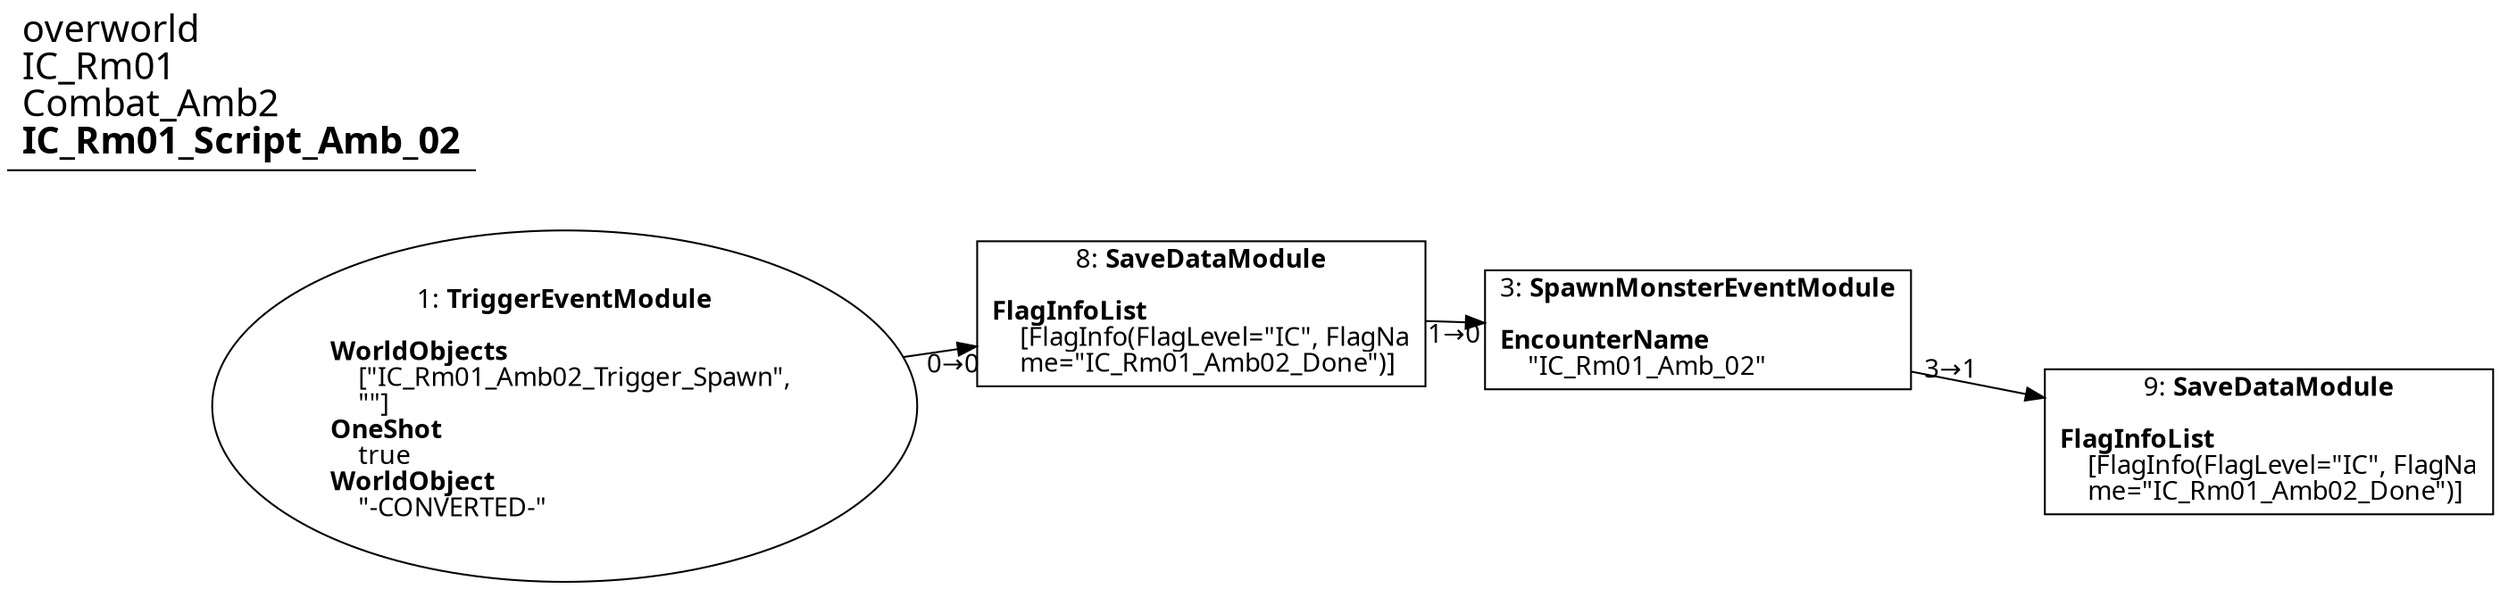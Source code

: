 digraph {
    layout = fdp;
    overlap = prism;
    sep = "+16";
    splines = spline;

    node [ shape = box ];

    graph [ fontname = "Segoe UI" ];
    node [ fontname = "Segoe UI" ];
    edge [ fontname = "Segoe UI" ];

    1 [ label = <1: <b>TriggerEventModule</b><br/><br/><b>WorldObjects</b><br align="left"/>    [&quot;IC_Rm01_Amb02_Trigger_Spawn&quot;, <br align="left"/>    &quot;&quot;]<br align="left"/><b>OneShot</b><br align="left"/>    true<br align="left"/><b>WorldObject</b><br align="left"/>    &quot;-CONVERTED-&quot;<br align="left"/>> ];
    1 [ shape = oval ]
    1 [ pos = "0.14500001,-0.15300001!" ];
    1 -> 8 [ label = "0→0" ];

    3 [ label = <3: <b>SpawnMonsterEventModule</b><br/><br/><b>EncounterName</b><br align="left"/>    &quot;IC_Rm01_Amb_02&quot;<br align="left"/>> ];
    3 [ pos = "0.609,-0.17600001!" ];
    3 -> 9 [ label = "3→1" ];

    8 [ label = <8: <b>SaveDataModule</b><br/><br/><b>FlagInfoList</b><br align="left"/>    [FlagInfo(FlagLevel=&quot;IC&quot;, FlagNa<br align="left"/>    me=&quot;IC_Rm01_Amb02_Done&quot;)]<br align="left"/>> ];
    8 [ pos = "0.395,-0.15300001!" ];
    8 -> 3 [ label = "1→0" ];

    9 [ label = <9: <b>SaveDataModule</b><br/><br/><b>FlagInfoList</b><br align="left"/>    [FlagInfo(FlagLevel=&quot;IC&quot;, FlagNa<br align="left"/>    me=&quot;IC_Rm01_Amb02_Done&quot;)]<br align="left"/>> ];
    9 [ pos = "0.89800006,-0.22200002!" ];

    title [ pos = "0.14400001,-0.15200001!" ];
    title [ shape = underline ];
    title [ label = <<font point-size="20">overworld<br align="left"/>IC_Rm01<br align="left"/>Combat_Amb2<br align="left"/><b>IC_Rm01_Script_Amb_02</b><br align="left"/></font>> ];
}
